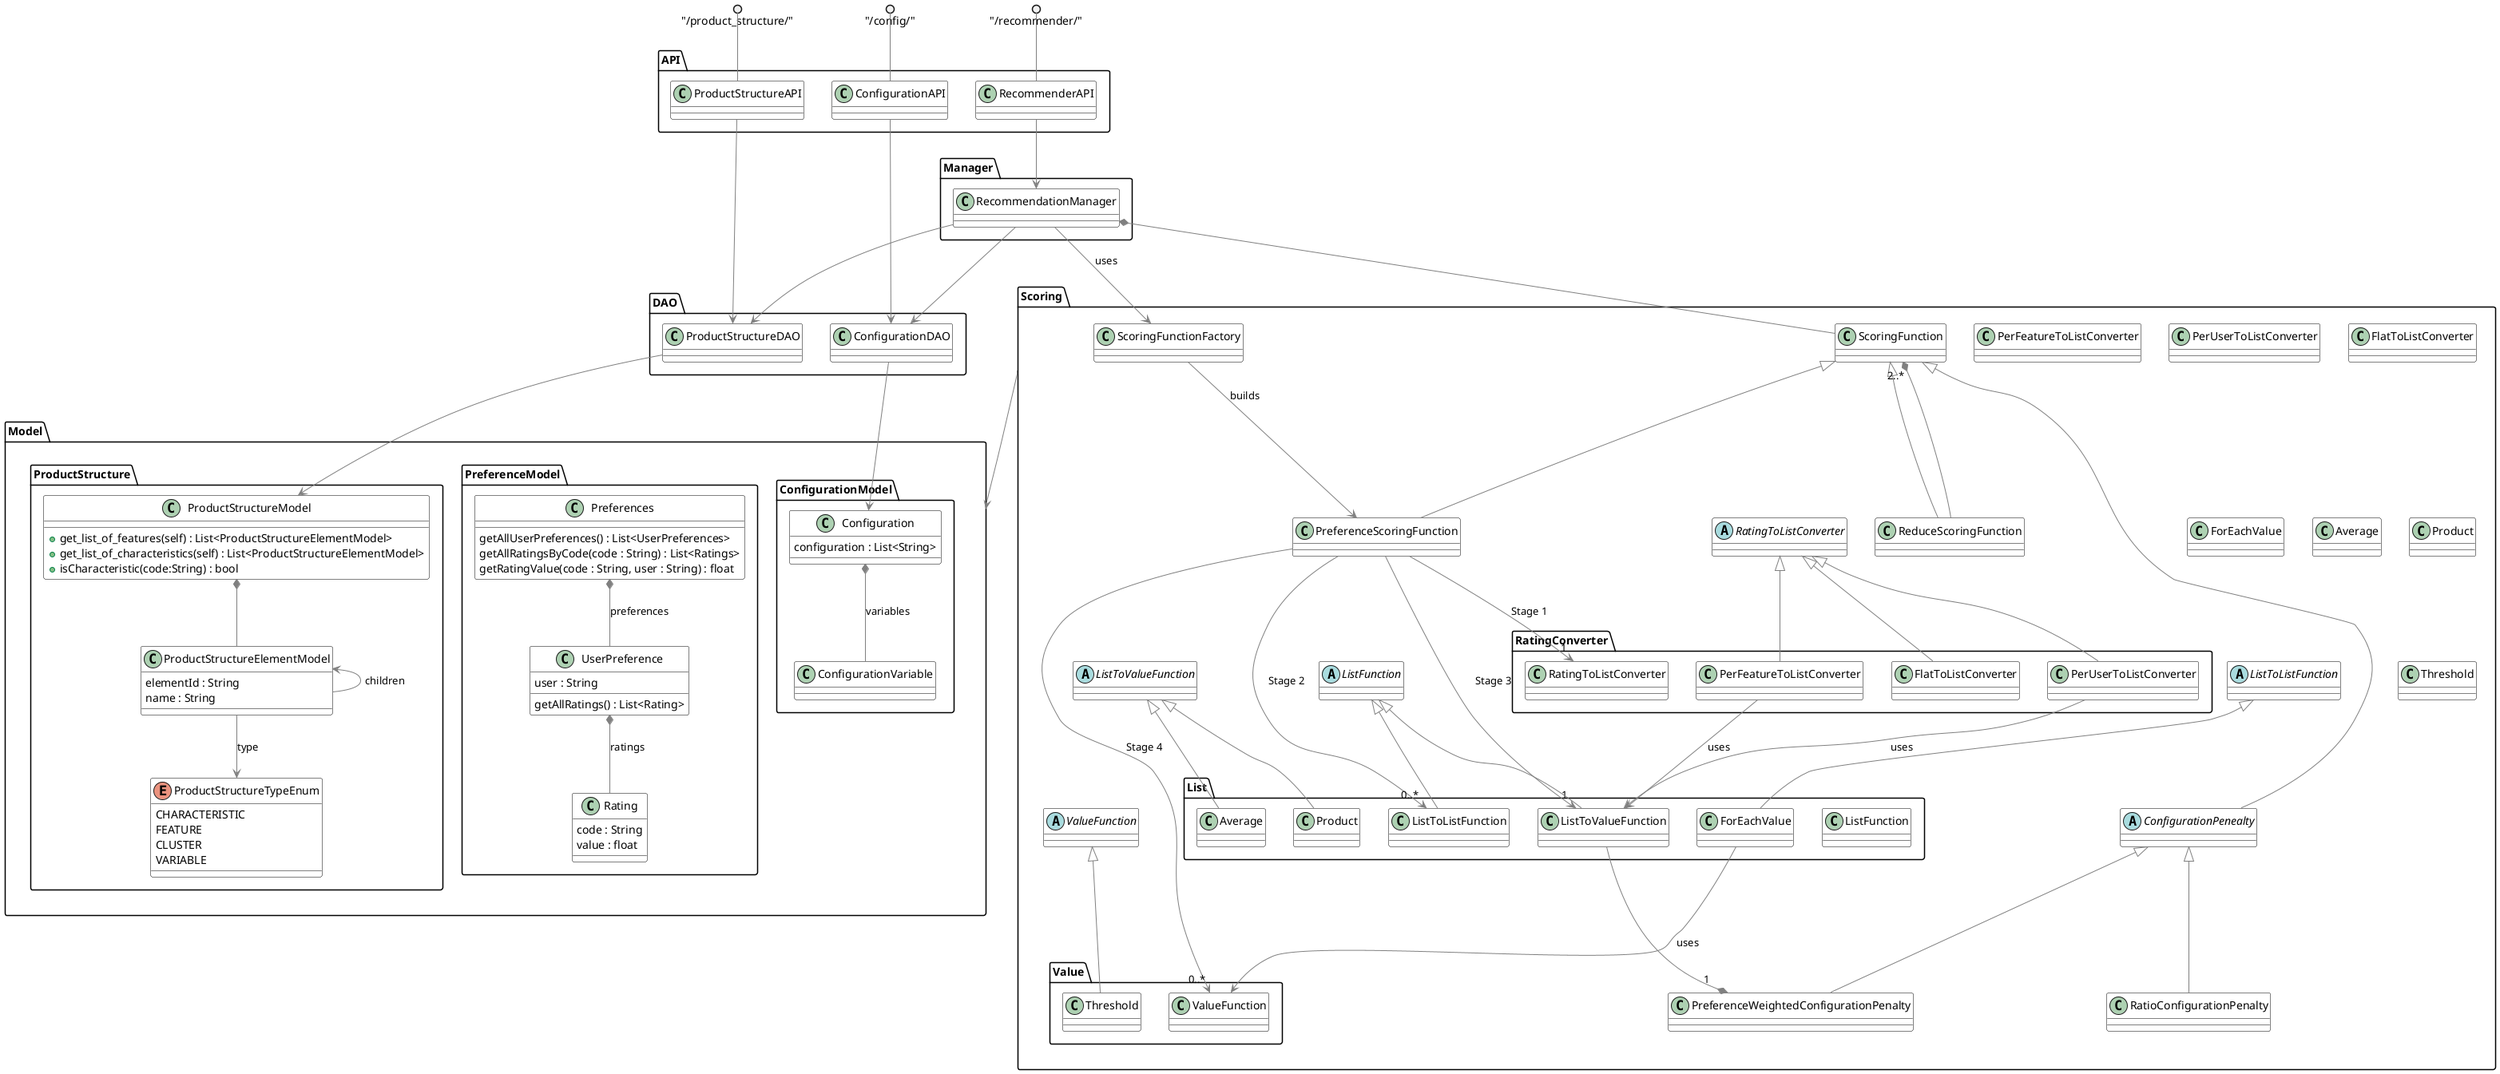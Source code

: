 @startuml

skinparam class {
	BackgroundColor White
	ArrowColor Grey
	BorderColor Black
}
skinparam shadowing false

package API {
    class ConfigurationAPI
    class RecommenderAPI
    class ProductStructureAPI
}
"/config/" ()-- ConfigurationAPI
"/recommender/" ()-- RecommenderAPI
"/product_structure/" ()-- ProductStructureAPI

package Manager {
    class RecommendationManager
}

package Model{
    package ConfigurationModel {
        class Configuration {
            configuration : List<String>
        }
        class ConfigurationVariable {

        }
        Configuration *-- ConfigurationVariable : variables
    }
    package PreferenceModel {
        class Preferences {
            getAllUserPreferences() : List<UserPreferences>
            getAllRatingsByCode(code : String) : List<Ratings>
            getRatingValue(code : String, user : String) : float
        }
        class UserPreference {
            user : String
            getAllRatings() : List<Rating>
        }
        class Rating {
            code : String
            value : float
        }
        Preferences *-- UserPreference : preferences
        UserPreference *-- Rating : ratings
    }

    package ProductStructure {
        class ProductStructureModel {
            + get_list_of_features(self) : List<ProductStructureElementModel>
            + get_list_of_characteristics(self) : List<ProductStructureElementModel>
            + isCharacteristic(code:String) : bool
        }
        class ProductStructureElementModel {
            elementId : String
            name : String
        }
        enum ProductStructureTypeEnum {
            CHARACTERISTIC
            FEATURE
            CLUSTER
            VARIABLE
        }

        ProductStructureModel *-- ProductStructureElementModel
        ProductStructureElementModel <-- ProductStructureElementModel:children
        ProductStructureElementModel --> ProductStructureTypeEnum:type
    }
}

package DAO {
    class ConfigurationDAO
    class ProductStructureDAO
}

package Scoring {  
    
    

    package List {
        class ListFunction
        class ListToListFunction
        class ListToValueFunction
        class Average
        class Product
        class ForEachValue
    }

    package Value {
        class ValueFunction
        class Threshold
    }

    package RatingConverter {
        class RatingToListConverter
        class FlatToListConverter
        class PerUserToListConverter
        class PerFeatureToListConverter
    }

    class ScoringFunctionFactory{

    }
    ScoringFunctionFactory --> PreferenceScoringFunction : builds


    PreferenceScoringFunction --> "1" RatingToListConverter : Stage 1
    PreferenceScoringFunction --> "0..*" ListToListFunction : Stage 2
    PreferenceScoringFunction --> "1" ListToValueFunction : Stage 3
    PreferenceScoringFunction --> "0..*" ValueFunction : Stage 4

    ScoringFunction <|-- PreferenceScoringFunction
    class PreferenceScoringFunction{

    }
    ScoringFunction <|-- ConfigurationPenealty
    abstract class ConfigurationPenealty{

    }
    ConfigurationPenealty <|-- RatioConfigurationPenalty
    class RatioConfigurationPenalty {

    }
    ConfigurationPenealty <|-- PreferenceWeightedConfigurationPenalty
    ListToValueFunction --* "1" PreferenceWeightedConfigurationPenalty
    class PreferenceWeightedConfigurationPenalty {
        
    }

    ScoringFunction <|-- ReduceScoringFunction
    ReduceScoringFunction --* "2..*" ScoringFunction
    class ReduceScoringFunction{

    }

    abstract class RatingToListConverter {

    }

    RatingToListConverter <|-- PerFeatureToListConverter
    PerFeatureToListConverter --> ListToValueFunction :uses
    class PerFeatureToListConverter {

    }
    RatingToListConverter <|-- PerUserToListConverter
    PerUserToListConverter --> ListToValueFunction :uses
    class PerUserToListConverter {

    }
    RatingToListConverter <|-- FlatToListConverter
    class FlatToListConverter {

    }
 
    abstract class ListFunction {

    }

    ListFunction <|-- ListToListFunction
    abstract class ListToListFunction {

    }

    ListToListFunction <|-- ForEachValue
    ForEachValue --> ValueFunction:uses
    class ForEachValue {

    }


    ListFunction <|-- ListToValueFunction
    abstract class ListToValueFunction {
        
    }

    ListToValueFunction <|-- Average
    class Average {
        
    }
    ListToValueFunction <|-- Product
    class Product {

    }

    abstract class ValueFunction{

    }

    ValueFunction <|-- Threshold
    class Threshold {
        
    }
}

RecommendationManager *-- ScoringFunction

ConfigurationAPI --> ConfigurationDAO
ProductStructureAPI --> ProductStructureDAO
RecommenderAPI --> RecommendationManager

RecommendationManager --> ProductStructureDAO
RecommendationManager --> ConfigurationDAO
RecommendationManager --> ScoringFunctionFactory :uses


ConfigurationDAO --> Configuration
ProductStructureDAO --> ProductStructureModel

Scoring --> Model


@enduml